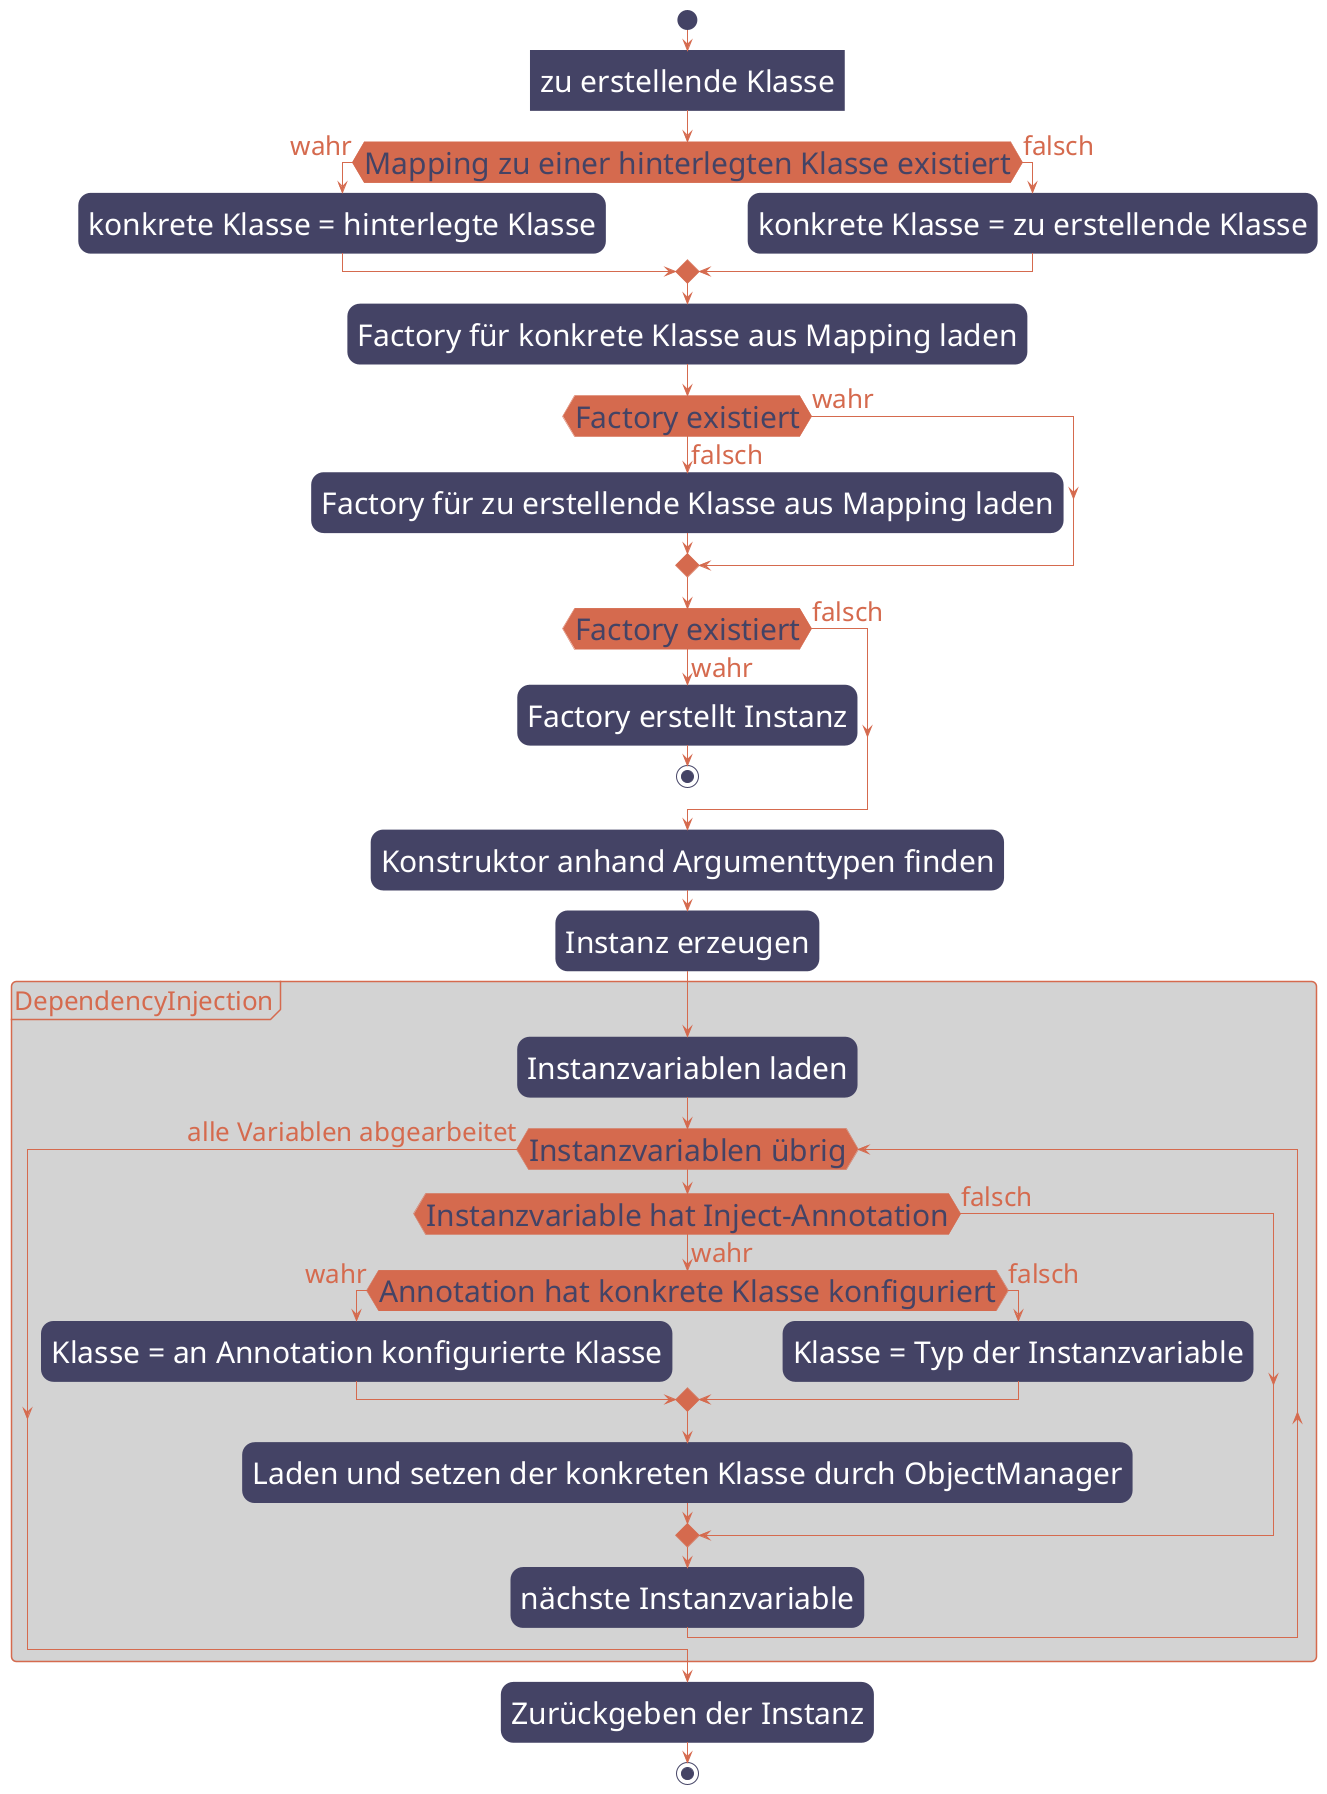 @startuml
'https://plantuml.com/activity-diagram-beta

<style>
activityDiagram {
  BackgroundColor #444365
  BorderColor #444365
  LineColor #444365
  FontColor #FFF
  FontSize 30
  FontName arial

  diamond {
    BackgroundColor #d56a4e
    BorderColor #d56a4e
    LineColor #d56a4e
    FontColor #444365
    FontName arial
    FontSize 30
  }
  arrow {
    LineColor #d56a4e
    FontColor #d56a4e
    FontName Impact
    FontSize 26
  }
  partition {
    LineColor #d56a4e
    FontColor #d56a4e
    FontSize 26
    RoundCorner 10
    BackgroundColor lightgray
  }
}
document {
   BackgroundColor white
}
</style>

start
:zu erstellende Klasse]
if (Mapping zu einer hinterlegten Klasse existiert) is (wahr) then
  :konkrete Klasse = hinterlegte Klasse;
else (falsch)
  :konkrete Klasse = zu erstellende Klasse;
endif

:Factory für konkrete Klasse aus Mapping laden;
if (Factory existiert) is (wahr) then
else (falsch)
  :Factory für zu erstellende Klasse aus Mapping laden;
endif

if (Factory existiert) is (wahr) then
  :Factory erstellt Instanz;
  stop
else (falsch)
endif

:Konstruktor anhand Argumenttypen finden;
:Instanz erzeugen;

partition DependencyInjection {
    :Instanzvariablen laden;

    while (Instanzvariablen übrig)
      if (Instanzvariable hat Inject-Annotation) is (wahr) then
        if (Annotation hat konkrete Klasse konfiguriert) is (wahr) then
          :Klasse = an Annotation konfigurierte Klasse;
        else (falsch)
          :Klasse = Typ der Instanzvariable;
        endif
        :Laden und setzen der konkreten Klasse durch ObjectManager;
      else (falsch)
      endif
      :nächste Instanzvariable;
    endwhile (alle Variablen abgearbeitet)
}
:Zurückgeben der Instanz;

stop

@enduml
